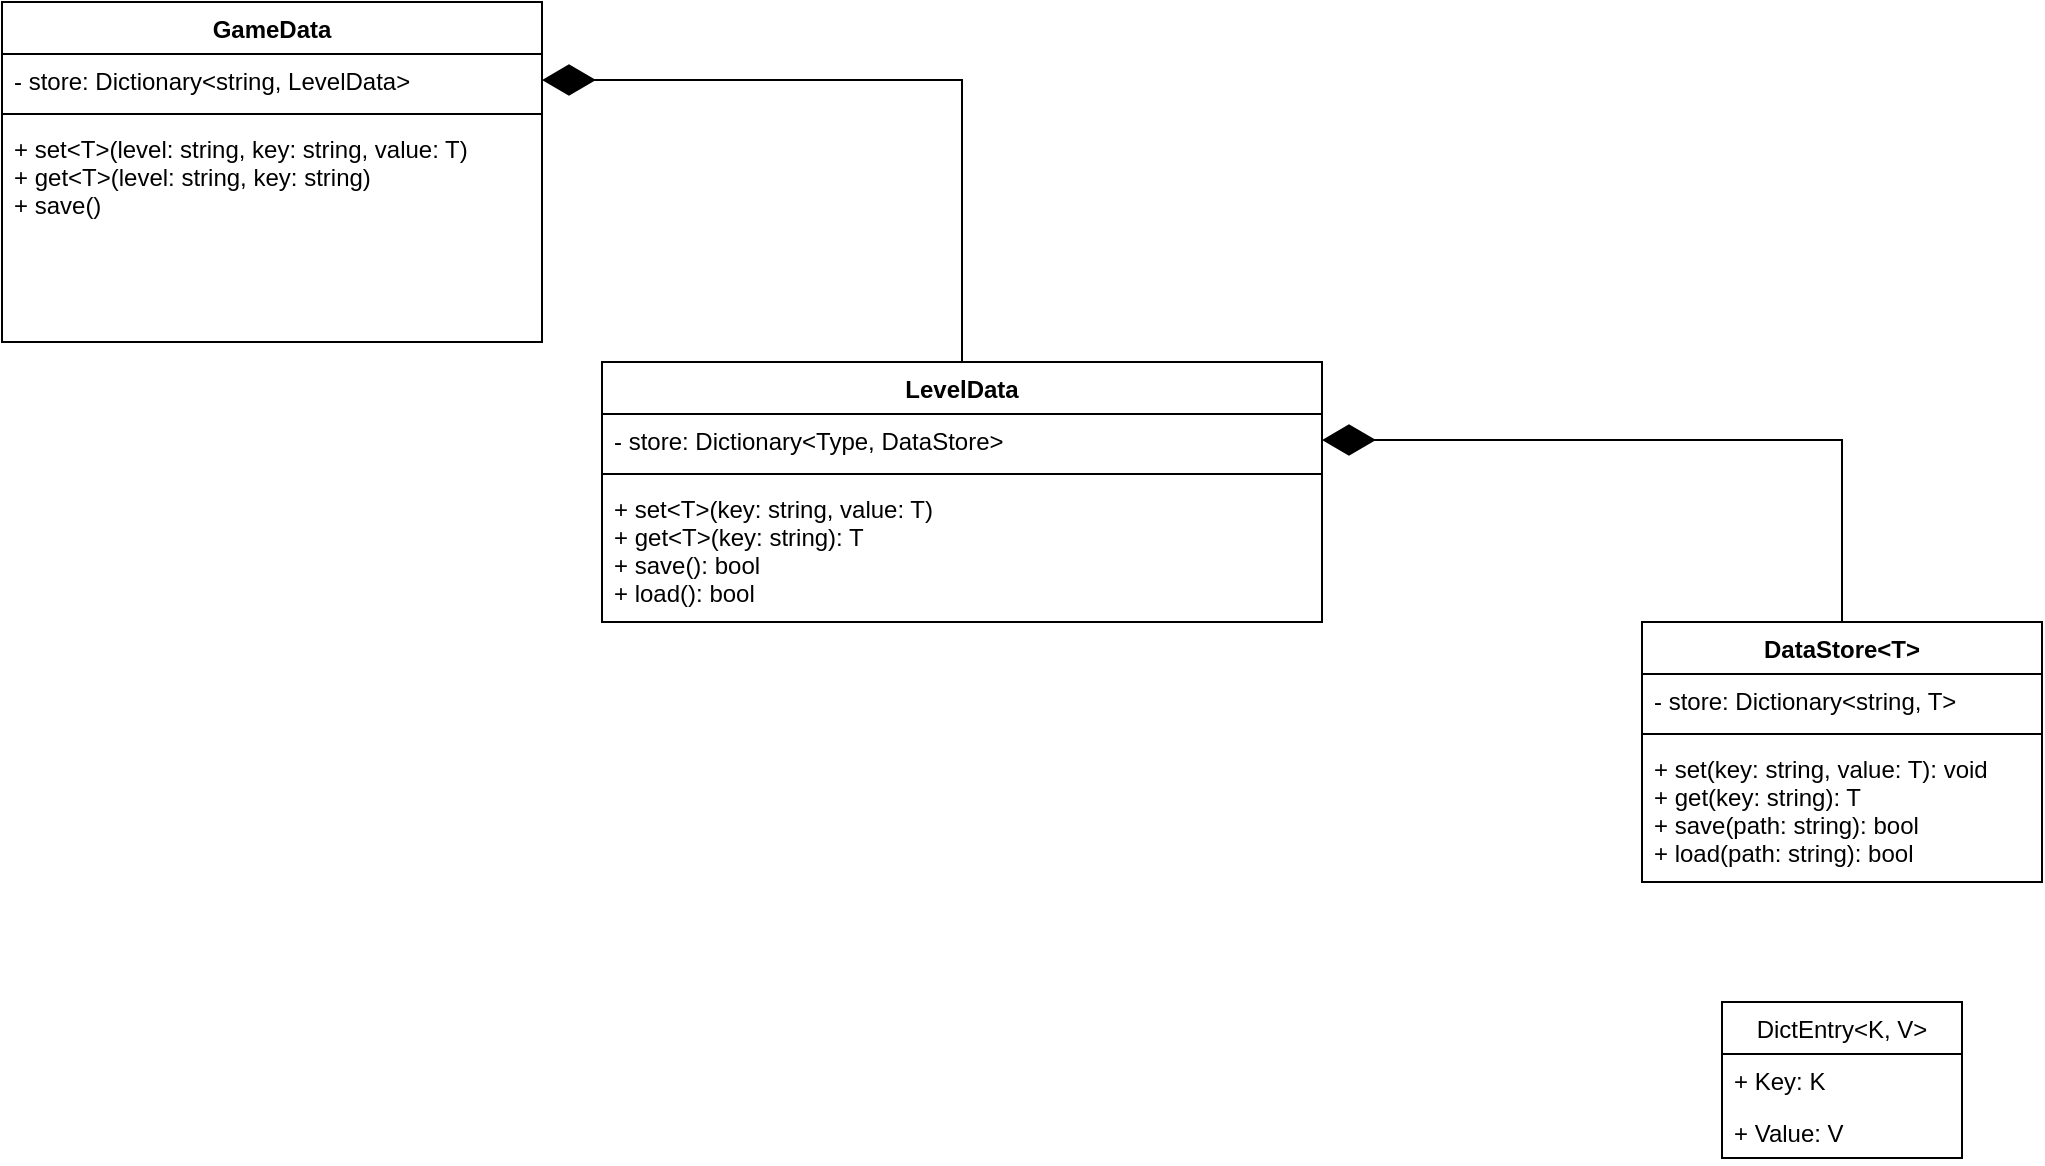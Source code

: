 <mxfile version="13.6.5" type="github">
  <diagram id="RXfJPEQLSkUn8Qb5hu7o" name="Page-1">
    <mxGraphModel dx="460" dy="752" grid="1" gridSize="10" guides="1" tooltips="1" connect="1" arrows="1" fold="1" page="1" pageScale="1" pageWidth="850" pageHeight="1100" math="0" shadow="0">
      <root>
        <mxCell id="0" />
        <mxCell id="1" parent="0" />
        <mxCell id="eyukH-fFZWccQMMR9wJW-15" value="" style="endArrow=diamondThin;endFill=1;endSize=24;html=1;exitX=0.5;exitY=0;exitDx=0;exitDy=0;entryX=1;entryY=0.5;entryDx=0;entryDy=0;rounded=0;" edge="1" parent="1" source="eyukH-fFZWccQMMR9wJW-9" target="eyukH-fFZWccQMMR9wJW-2">
          <mxGeometry width="160" relative="1" as="geometry">
            <mxPoint x="780" y="650" as="sourcePoint" />
            <mxPoint x="940" y="650" as="targetPoint" />
            <Array as="points">
              <mxPoint x="1020" y="299" />
            </Array>
          </mxGeometry>
        </mxCell>
        <mxCell id="eyukH-fFZWccQMMR9wJW-16" value="GameData" style="swimlane;fontStyle=1;align=center;verticalAlign=top;childLayout=stackLayout;horizontal=1;startSize=26;horizontalStack=0;resizeParent=1;resizeParentMax=0;resizeLast=0;collapsible=1;marginBottom=0;" vertex="1" parent="1">
          <mxGeometry x="100" y="80" width="270" height="170" as="geometry" />
        </mxCell>
        <mxCell id="eyukH-fFZWccQMMR9wJW-17" value="- store: Dictionary&lt;string, LevelData&gt;&#xa;" style="text;strokeColor=none;fillColor=none;align=left;verticalAlign=top;spacingLeft=4;spacingRight=4;overflow=hidden;rotatable=0;points=[[0,0.5],[1,0.5]];portConstraint=eastwest;" vertex="1" parent="eyukH-fFZWccQMMR9wJW-16">
          <mxGeometry y="26" width="270" height="26" as="geometry" />
        </mxCell>
        <mxCell id="eyukH-fFZWccQMMR9wJW-18" value="" style="line;strokeWidth=1;fillColor=none;align=left;verticalAlign=middle;spacingTop=-1;spacingLeft=3;spacingRight=3;rotatable=0;labelPosition=right;points=[];portConstraint=eastwest;" vertex="1" parent="eyukH-fFZWccQMMR9wJW-16">
          <mxGeometry y="52" width="270" height="8" as="geometry" />
        </mxCell>
        <mxCell id="eyukH-fFZWccQMMR9wJW-19" value="+ set&lt;T&gt;(level: string, key: string, value: T)&#xa;+ get&lt;T&gt;(level: string, key: string)&#xa;+ save()" style="text;strokeColor=none;fillColor=none;align=left;verticalAlign=top;spacingLeft=4;spacingRight=4;overflow=hidden;rotatable=0;points=[[0,0.5],[1,0.5]];portConstraint=eastwest;" vertex="1" parent="eyukH-fFZWccQMMR9wJW-16">
          <mxGeometry y="60" width="270" height="110" as="geometry" />
        </mxCell>
        <mxCell id="eyukH-fFZWccQMMR9wJW-21" value="" style="endArrow=diamondThin;endFill=1;endSize=24;html=1;exitX=0.5;exitY=0;exitDx=0;exitDy=0;entryX=1;entryY=0.5;entryDx=0;entryDy=0;rounded=0;" edge="1" parent="1" source="eyukH-fFZWccQMMR9wJW-1" target="eyukH-fFZWccQMMR9wJW-17">
          <mxGeometry width="160" relative="1" as="geometry">
            <mxPoint x="452.5" y="221" as="sourcePoint" />
            <mxPoint x="290" y="130" as="targetPoint" />
            <Array as="points">
              <mxPoint x="580" y="119" />
            </Array>
          </mxGeometry>
        </mxCell>
        <mxCell id="eyukH-fFZWccQMMR9wJW-1" value="LevelData" style="swimlane;fontStyle=1;align=center;verticalAlign=top;childLayout=stackLayout;horizontal=1;startSize=26;horizontalStack=0;resizeParent=1;resizeParentMax=0;resizeLast=0;collapsible=1;marginBottom=0;" vertex="1" parent="1">
          <mxGeometry x="400" y="260" width="360" height="130" as="geometry" />
        </mxCell>
        <mxCell id="eyukH-fFZWccQMMR9wJW-2" value="- store: Dictionary&lt;Type, DataStore&gt;" style="text;strokeColor=none;fillColor=none;align=left;verticalAlign=top;spacingLeft=4;spacingRight=4;overflow=hidden;rotatable=0;points=[[0,0.5],[1,0.5]];portConstraint=eastwest;" vertex="1" parent="eyukH-fFZWccQMMR9wJW-1">
          <mxGeometry y="26" width="360" height="26" as="geometry" />
        </mxCell>
        <mxCell id="eyukH-fFZWccQMMR9wJW-3" value="" style="line;strokeWidth=1;fillColor=none;align=left;verticalAlign=middle;spacingTop=-1;spacingLeft=3;spacingRight=3;rotatable=0;labelPosition=right;points=[];portConstraint=eastwest;" vertex="1" parent="eyukH-fFZWccQMMR9wJW-1">
          <mxGeometry y="52" width="360" height="8" as="geometry" />
        </mxCell>
        <mxCell id="eyukH-fFZWccQMMR9wJW-4" value="+ set&lt;T&gt;(key: string, value: T)&#xa;+ get&lt;T&gt;(key: string): T&#xa;+ save(): bool&#xa;+ load(): bool" style="text;strokeColor=none;fillColor=none;align=left;verticalAlign=top;spacingLeft=4;spacingRight=4;overflow=hidden;rotatable=0;points=[[0,0.5],[1,0.5]];portConstraint=eastwest;" vertex="1" parent="eyukH-fFZWccQMMR9wJW-1">
          <mxGeometry y="60" width="360" height="70" as="geometry" />
        </mxCell>
        <mxCell id="eyukH-fFZWccQMMR9wJW-9" value="DataStore&lt;T&gt;" style="swimlane;fontStyle=1;align=center;verticalAlign=top;childLayout=stackLayout;horizontal=1;startSize=26;horizontalStack=0;resizeParent=1;resizeParentMax=0;resizeLast=0;collapsible=1;marginBottom=0;" vertex="1" parent="1">
          <mxGeometry x="920" y="390" width="200" height="130" as="geometry" />
        </mxCell>
        <mxCell id="eyukH-fFZWccQMMR9wJW-10" value="- store: Dictionary&lt;string, T&gt;" style="text;strokeColor=none;fillColor=none;align=left;verticalAlign=top;spacingLeft=4;spacingRight=4;overflow=hidden;rotatable=0;points=[[0,0.5],[1,0.5]];portConstraint=eastwest;" vertex="1" parent="eyukH-fFZWccQMMR9wJW-9">
          <mxGeometry y="26" width="200" height="26" as="geometry" />
        </mxCell>
        <mxCell id="eyukH-fFZWccQMMR9wJW-11" value="" style="line;strokeWidth=1;fillColor=none;align=left;verticalAlign=middle;spacingTop=-1;spacingLeft=3;spacingRight=3;rotatable=0;labelPosition=right;points=[];portConstraint=eastwest;" vertex="1" parent="eyukH-fFZWccQMMR9wJW-9">
          <mxGeometry y="52" width="200" height="8" as="geometry" />
        </mxCell>
        <mxCell id="eyukH-fFZWccQMMR9wJW-12" value="+ set(key: string, value: T): void&#xa;+ get(key: string): T&#xa;+ save(path: string): bool&#xa;+ load(path: string): bool&#xa;" style="text;strokeColor=none;fillColor=none;align=left;verticalAlign=top;spacingLeft=4;spacingRight=4;overflow=hidden;rotatable=0;points=[[0,0.5],[1,0.5]];portConstraint=eastwest;" vertex="1" parent="eyukH-fFZWccQMMR9wJW-9">
          <mxGeometry y="60" width="200" height="70" as="geometry" />
        </mxCell>
        <mxCell id="eyukH-fFZWccQMMR9wJW-22" value="DictEntry&lt;K, V&gt;" style="swimlane;fontStyle=0;childLayout=stackLayout;horizontal=1;startSize=26;fillColor=none;horizontalStack=0;resizeParent=1;resizeParentMax=0;resizeLast=0;collapsible=1;marginBottom=0;" vertex="1" parent="1">
          <mxGeometry x="960" y="580" width="120" height="78" as="geometry" />
        </mxCell>
        <mxCell id="eyukH-fFZWccQMMR9wJW-23" value="+ Key: K" style="text;strokeColor=none;fillColor=none;align=left;verticalAlign=top;spacingLeft=4;spacingRight=4;overflow=hidden;rotatable=0;points=[[0,0.5],[1,0.5]];portConstraint=eastwest;" vertex="1" parent="eyukH-fFZWccQMMR9wJW-22">
          <mxGeometry y="26" width="120" height="26" as="geometry" />
        </mxCell>
        <mxCell id="eyukH-fFZWccQMMR9wJW-24" value="+ Value: V" style="text;strokeColor=none;fillColor=none;align=left;verticalAlign=top;spacingLeft=4;spacingRight=4;overflow=hidden;rotatable=0;points=[[0,0.5],[1,0.5]];portConstraint=eastwest;" vertex="1" parent="eyukH-fFZWccQMMR9wJW-22">
          <mxGeometry y="52" width="120" height="26" as="geometry" />
        </mxCell>
      </root>
    </mxGraphModel>
  </diagram>
</mxfile>
